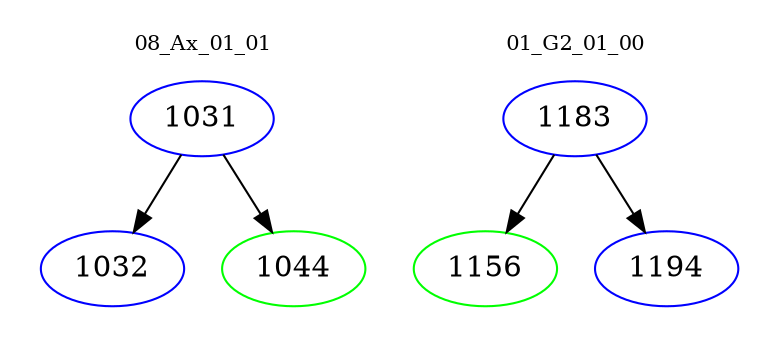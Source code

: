 digraph{
subgraph cluster_0 {
color = white
label = "08_Ax_01_01";
fontsize=10;
T0_1031 [label="1031", color="blue"]
T0_1031 -> T0_1032 [color="black"]
T0_1032 [label="1032", color="blue"]
T0_1031 -> T0_1044 [color="black"]
T0_1044 [label="1044", color="green"]
}
subgraph cluster_1 {
color = white
label = "01_G2_01_00";
fontsize=10;
T1_1183 [label="1183", color="blue"]
T1_1183 -> T1_1156 [color="black"]
T1_1156 [label="1156", color="green"]
T1_1183 -> T1_1194 [color="black"]
T1_1194 [label="1194", color="blue"]
}
}
